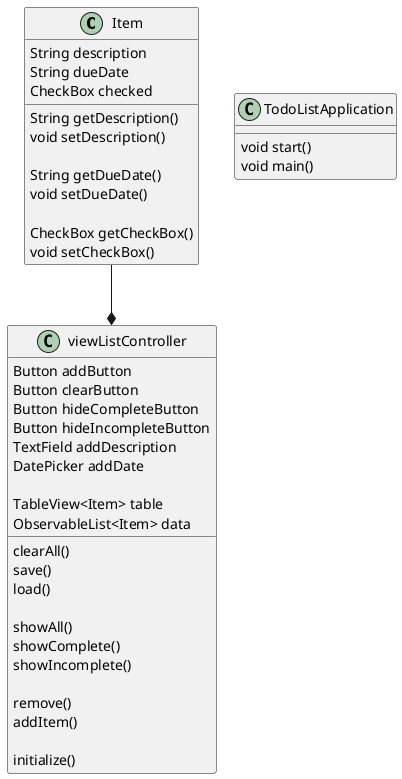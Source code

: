 @startuml

Item--*viewListController

class Item{
    String description
    String dueDate
    CheckBox checked

    String getDescription()
    void setDescription()

    String getDueDate()
    void setDueDate()

    CheckBox getCheckBox()
    void setCheckBox()
}

class TodoListApplication{
    void start()
    void main()
}

class viewListController{
    Button addButton
    Button clearButton
    Button hideCompleteButton
    Button hideIncompleteButton
    TextField addDescription
    DatePicker addDate

    TableView<Item> table
    ObservableList<Item> data

    clearAll()
    save()
    load()

    showAll()
    showComplete()
    showIncomplete()

    remove()
    addItem()

    initialize()
}

@enduml